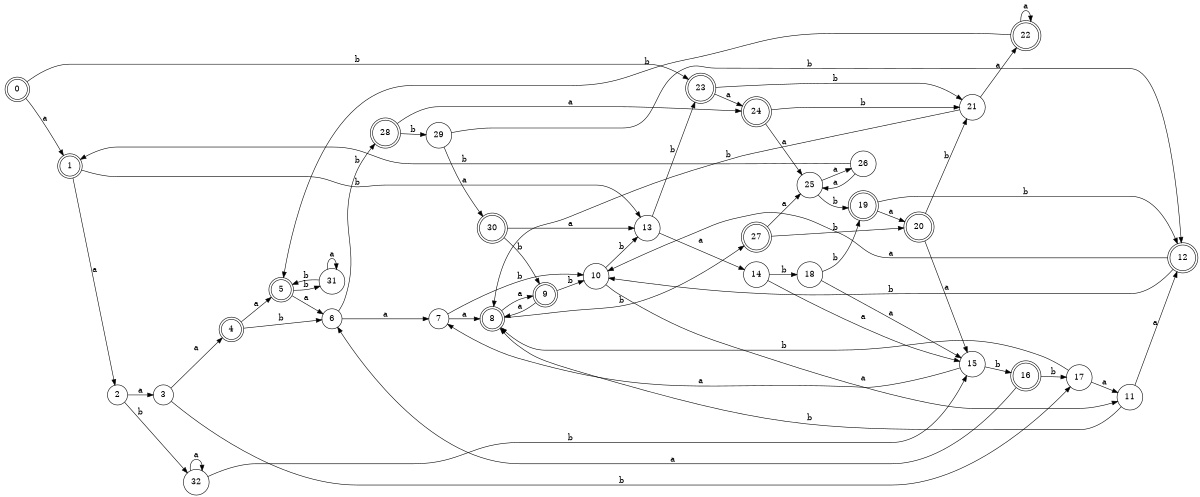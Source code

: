 digraph n27_3 {
__start0 [label="" shape="none"];

rankdir=LR;
size="8,5";

s0 [style="rounded,filled", color="black", fillcolor="white" shape="doublecircle", label="0"];
s1 [style="rounded,filled", color="black", fillcolor="white" shape="doublecircle", label="1"];
s2 [style="filled", color="black", fillcolor="white" shape="circle", label="2"];
s3 [style="filled", color="black", fillcolor="white" shape="circle", label="3"];
s4 [style="rounded,filled", color="black", fillcolor="white" shape="doublecircle", label="4"];
s5 [style="rounded,filled", color="black", fillcolor="white" shape="doublecircle", label="5"];
s6 [style="filled", color="black", fillcolor="white" shape="circle", label="6"];
s7 [style="filled", color="black", fillcolor="white" shape="circle", label="7"];
s8 [style="rounded,filled", color="black", fillcolor="white" shape="doublecircle", label="8"];
s9 [style="rounded,filled", color="black", fillcolor="white" shape="doublecircle", label="9"];
s10 [style="filled", color="black", fillcolor="white" shape="circle", label="10"];
s11 [style="filled", color="black", fillcolor="white" shape="circle", label="11"];
s12 [style="rounded,filled", color="black", fillcolor="white" shape="doublecircle", label="12"];
s13 [style="filled", color="black", fillcolor="white" shape="circle", label="13"];
s14 [style="filled", color="black", fillcolor="white" shape="circle", label="14"];
s15 [style="filled", color="black", fillcolor="white" shape="circle", label="15"];
s16 [style="rounded,filled", color="black", fillcolor="white" shape="doublecircle", label="16"];
s17 [style="filled", color="black", fillcolor="white" shape="circle", label="17"];
s18 [style="filled", color="black", fillcolor="white" shape="circle", label="18"];
s19 [style="rounded,filled", color="black", fillcolor="white" shape="doublecircle", label="19"];
s20 [style="rounded,filled", color="black", fillcolor="white" shape="doublecircle", label="20"];
s21 [style="filled", color="black", fillcolor="white" shape="circle", label="21"];
s22 [style="rounded,filled", color="black", fillcolor="white" shape="doublecircle", label="22"];
s23 [style="rounded,filled", color="black", fillcolor="white" shape="doublecircle", label="23"];
s24 [style="rounded,filled", color="black", fillcolor="white" shape="doublecircle", label="24"];
s25 [style="filled", color="black", fillcolor="white" shape="circle", label="25"];
s26 [style="filled", color="black", fillcolor="white" shape="circle", label="26"];
s27 [style="rounded,filled", color="black", fillcolor="white" shape="doublecircle", label="27"];
s28 [style="rounded,filled", color="black", fillcolor="white" shape="doublecircle", label="28"];
s29 [style="filled", color="black", fillcolor="white" shape="circle", label="29"];
s30 [style="rounded,filled", color="black", fillcolor="white" shape="doublecircle", label="30"];
s31 [style="filled", color="black", fillcolor="white" shape="circle", label="31"];
s32 [style="filled", color="black", fillcolor="white" shape="circle", label="32"];
s0 -> s1 [label="a"];
s0 -> s23 [label="b"];
s1 -> s2 [label="a"];
s1 -> s13 [label="b"];
s2 -> s3 [label="a"];
s2 -> s32 [label="b"];
s3 -> s4 [label="a"];
s3 -> s17 [label="b"];
s4 -> s5 [label="a"];
s4 -> s6 [label="b"];
s5 -> s6 [label="a"];
s5 -> s31 [label="b"];
s6 -> s7 [label="a"];
s6 -> s28 [label="b"];
s7 -> s8 [label="a"];
s7 -> s10 [label="b"];
s8 -> s9 [label="a"];
s8 -> s27 [label="b"];
s9 -> s8 [label="a"];
s9 -> s10 [label="b"];
s10 -> s11 [label="a"];
s10 -> s13 [label="b"];
s11 -> s12 [label="a"];
s11 -> s8 [label="b"];
s12 -> s10 [label="a"];
s12 -> s10 [label="b"];
s13 -> s14 [label="a"];
s13 -> s23 [label="b"];
s14 -> s15 [label="a"];
s14 -> s18 [label="b"];
s15 -> s7 [label="a"];
s15 -> s16 [label="b"];
s16 -> s6 [label="a"];
s16 -> s17 [label="b"];
s17 -> s11 [label="a"];
s17 -> s8 [label="b"];
s18 -> s15 [label="a"];
s18 -> s19 [label="b"];
s19 -> s20 [label="a"];
s19 -> s12 [label="b"];
s20 -> s15 [label="a"];
s20 -> s21 [label="b"];
s21 -> s22 [label="a"];
s21 -> s8 [label="b"];
s22 -> s22 [label="a"];
s22 -> s5 [label="b"];
s23 -> s24 [label="a"];
s23 -> s21 [label="b"];
s24 -> s25 [label="a"];
s24 -> s21 [label="b"];
s25 -> s26 [label="a"];
s25 -> s19 [label="b"];
s26 -> s25 [label="a"];
s26 -> s1 [label="b"];
s27 -> s25 [label="a"];
s27 -> s20 [label="b"];
s28 -> s24 [label="a"];
s28 -> s29 [label="b"];
s29 -> s30 [label="a"];
s29 -> s12 [label="b"];
s30 -> s13 [label="a"];
s30 -> s9 [label="b"];
s31 -> s31 [label="a"];
s31 -> s5 [label="b"];
s32 -> s32 [label="a"];
s32 -> s15 [label="b"];

}